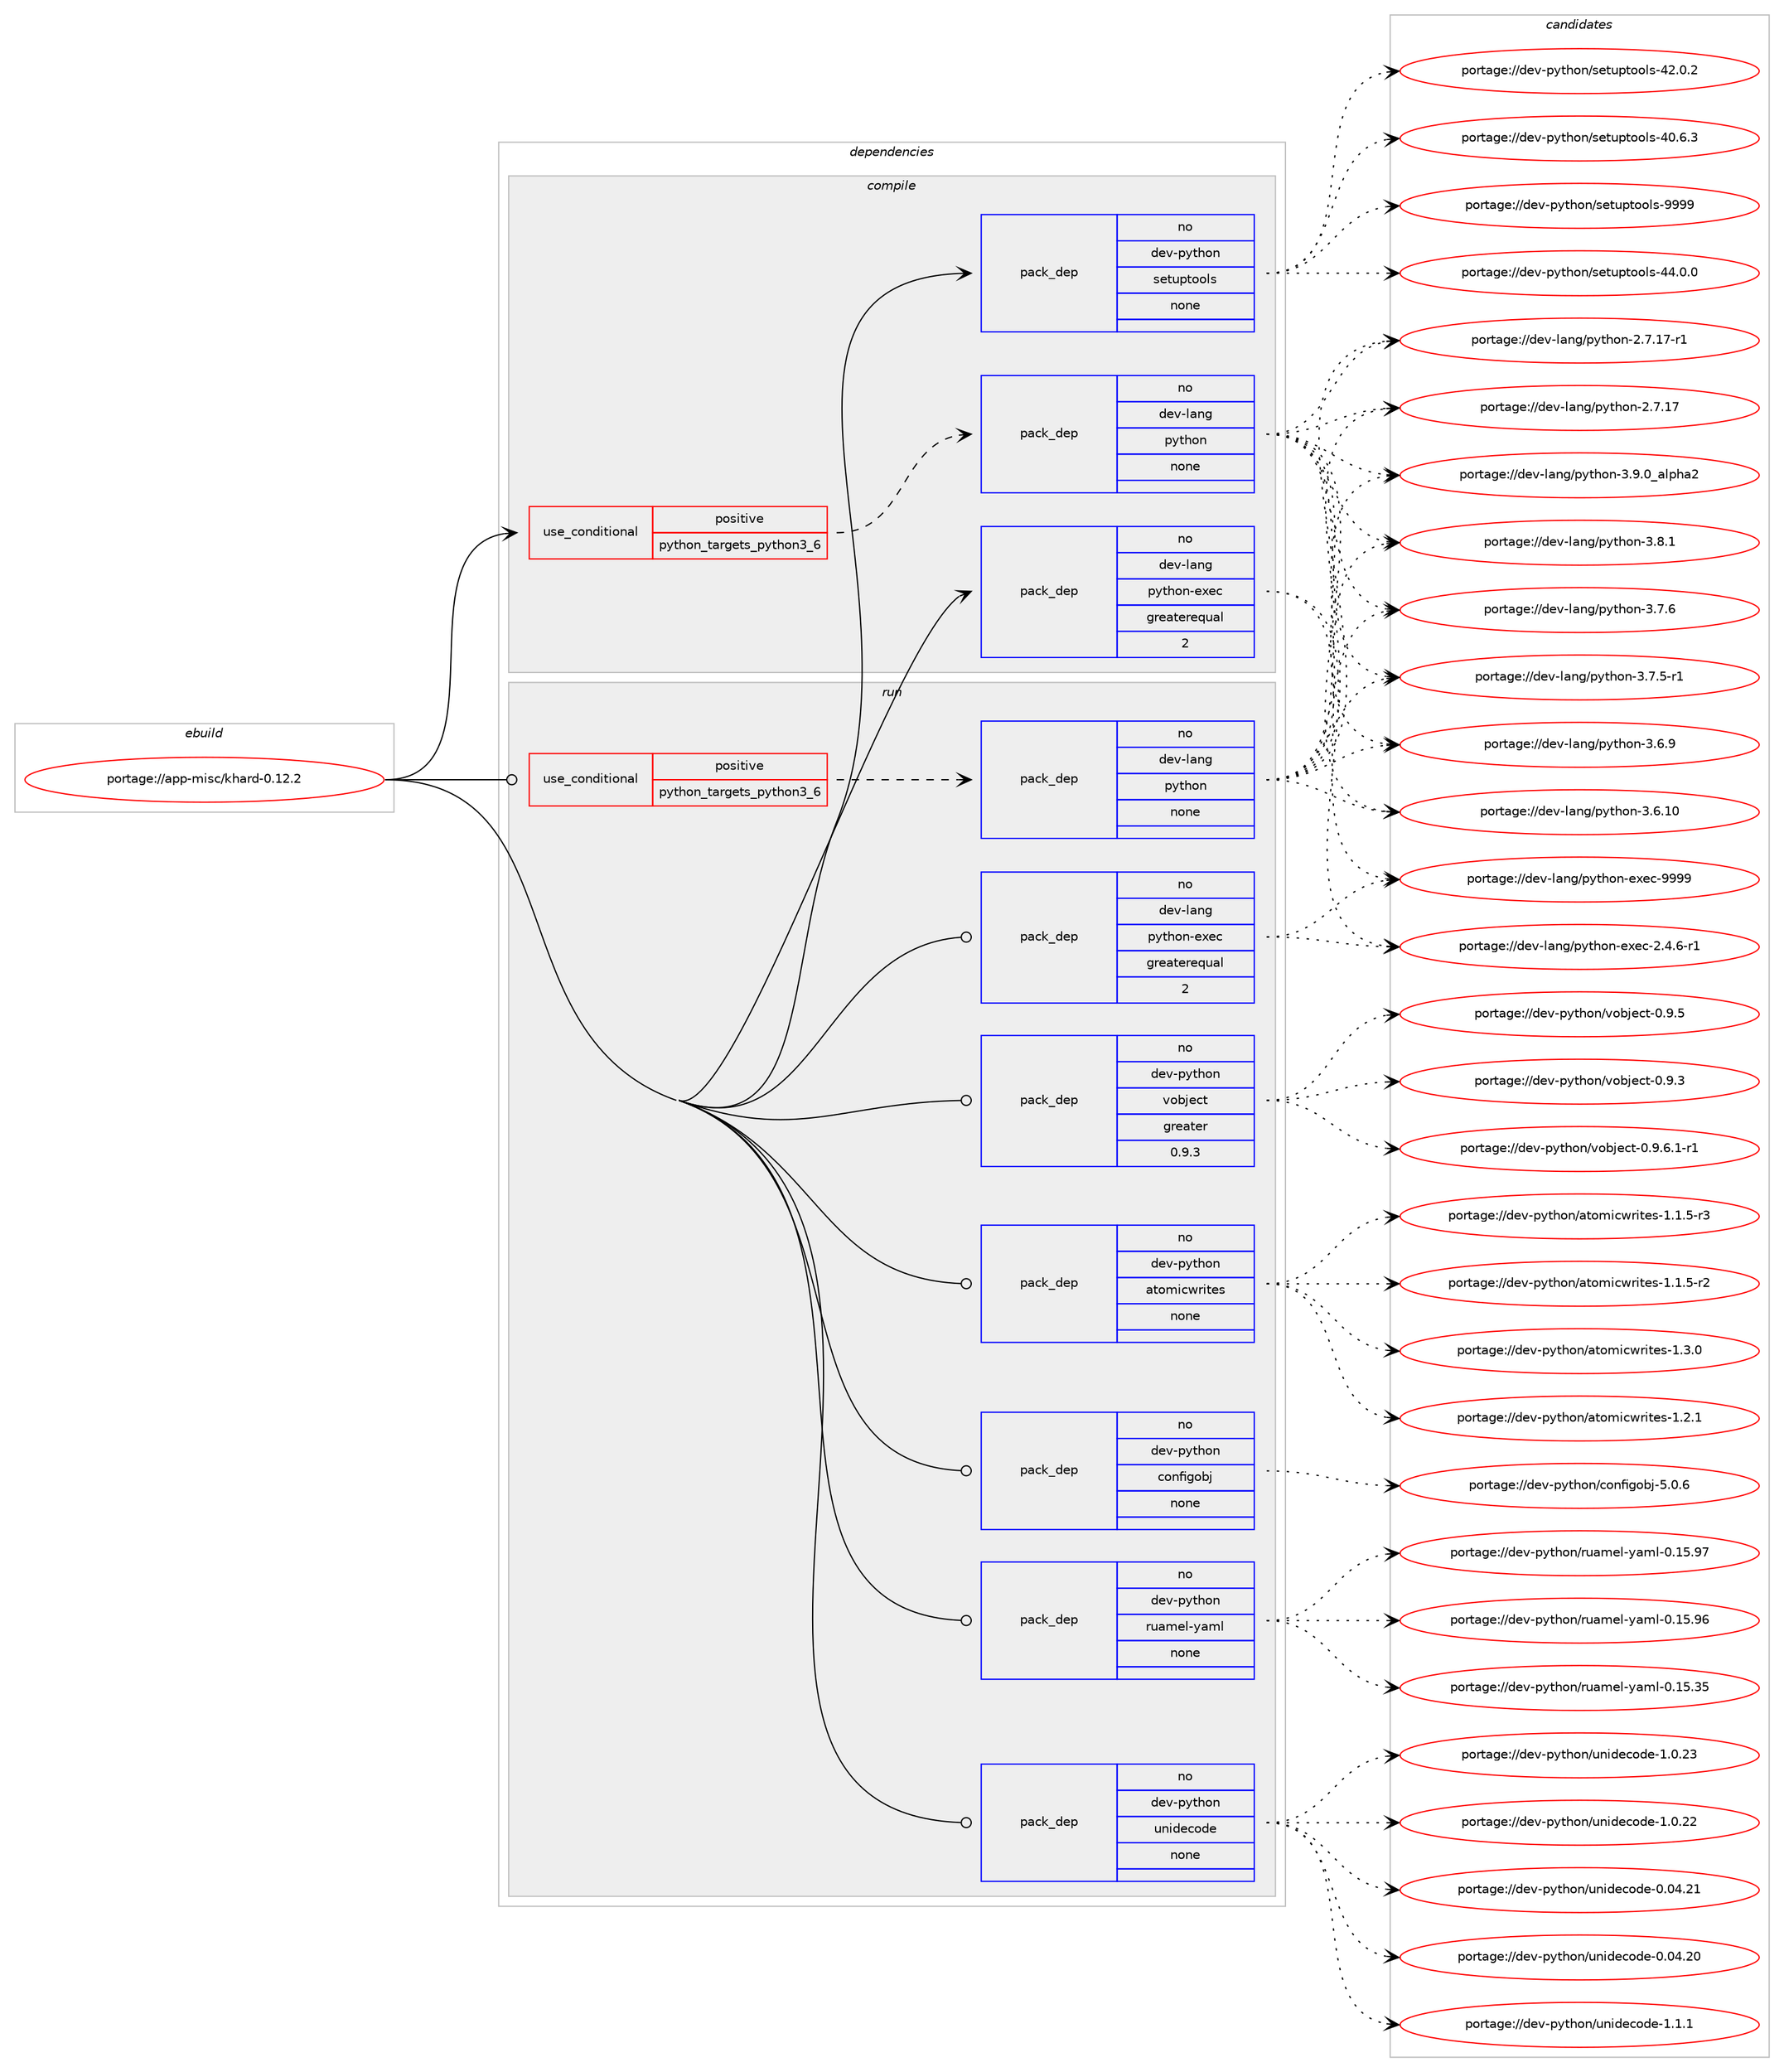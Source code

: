 digraph prolog {

# *************
# Graph options
# *************

newrank=true;
concentrate=true;
compound=true;
graph [rankdir=LR,fontname=Helvetica,fontsize=10,ranksep=1.5];#, ranksep=2.5, nodesep=0.2];
edge  [arrowhead=vee];
node  [fontname=Helvetica,fontsize=10];

# **********
# The ebuild
# **********

subgraph cluster_leftcol {
color=gray;
rank=same;
label=<<i>ebuild</i>>;
id [label="portage://app-misc/khard-0.12.2", color=red, width=4, href="../app-misc/khard-0.12.2.svg"];
}

# ****************
# The dependencies
# ****************

subgraph cluster_midcol {
color=gray;
label=<<i>dependencies</i>>;
subgraph cluster_compile {
fillcolor="#eeeeee";
style=filled;
label=<<i>compile</i>>;
subgraph cond143279 {
dependency611625 [label=<<TABLE BORDER="0" CELLBORDER="1" CELLSPACING="0" CELLPADDING="4"><TR><TD ROWSPAN="3" CELLPADDING="10">use_conditional</TD></TR><TR><TD>positive</TD></TR><TR><TD>python_targets_python3_6</TD></TR></TABLE>>, shape=none, color=red];
subgraph pack460158 {
dependency611626 [label=<<TABLE BORDER="0" CELLBORDER="1" CELLSPACING="0" CELLPADDING="4" WIDTH="220"><TR><TD ROWSPAN="6" CELLPADDING="30">pack_dep</TD></TR><TR><TD WIDTH="110">no</TD></TR><TR><TD>dev-lang</TD></TR><TR><TD>python</TD></TR><TR><TD>none</TD></TR><TR><TD></TD></TR></TABLE>>, shape=none, color=blue];
}
dependency611625:e -> dependency611626:w [weight=20,style="dashed",arrowhead="vee"];
}
id:e -> dependency611625:w [weight=20,style="solid",arrowhead="vee"];
subgraph pack460159 {
dependency611627 [label=<<TABLE BORDER="0" CELLBORDER="1" CELLSPACING="0" CELLPADDING="4" WIDTH="220"><TR><TD ROWSPAN="6" CELLPADDING="30">pack_dep</TD></TR><TR><TD WIDTH="110">no</TD></TR><TR><TD>dev-lang</TD></TR><TR><TD>python-exec</TD></TR><TR><TD>greaterequal</TD></TR><TR><TD>2</TD></TR></TABLE>>, shape=none, color=blue];
}
id:e -> dependency611627:w [weight=20,style="solid",arrowhead="vee"];
subgraph pack460160 {
dependency611628 [label=<<TABLE BORDER="0" CELLBORDER="1" CELLSPACING="0" CELLPADDING="4" WIDTH="220"><TR><TD ROWSPAN="6" CELLPADDING="30">pack_dep</TD></TR><TR><TD WIDTH="110">no</TD></TR><TR><TD>dev-python</TD></TR><TR><TD>setuptools</TD></TR><TR><TD>none</TD></TR><TR><TD></TD></TR></TABLE>>, shape=none, color=blue];
}
id:e -> dependency611628:w [weight=20,style="solid",arrowhead="vee"];
}
subgraph cluster_compileandrun {
fillcolor="#eeeeee";
style=filled;
label=<<i>compile and run</i>>;
}
subgraph cluster_run {
fillcolor="#eeeeee";
style=filled;
label=<<i>run</i>>;
subgraph cond143280 {
dependency611629 [label=<<TABLE BORDER="0" CELLBORDER="1" CELLSPACING="0" CELLPADDING="4"><TR><TD ROWSPAN="3" CELLPADDING="10">use_conditional</TD></TR><TR><TD>positive</TD></TR><TR><TD>python_targets_python3_6</TD></TR></TABLE>>, shape=none, color=red];
subgraph pack460161 {
dependency611630 [label=<<TABLE BORDER="0" CELLBORDER="1" CELLSPACING="0" CELLPADDING="4" WIDTH="220"><TR><TD ROWSPAN="6" CELLPADDING="30">pack_dep</TD></TR><TR><TD WIDTH="110">no</TD></TR><TR><TD>dev-lang</TD></TR><TR><TD>python</TD></TR><TR><TD>none</TD></TR><TR><TD></TD></TR></TABLE>>, shape=none, color=blue];
}
dependency611629:e -> dependency611630:w [weight=20,style="dashed",arrowhead="vee"];
}
id:e -> dependency611629:w [weight=20,style="solid",arrowhead="odot"];
subgraph pack460162 {
dependency611631 [label=<<TABLE BORDER="0" CELLBORDER="1" CELLSPACING="0" CELLPADDING="4" WIDTH="220"><TR><TD ROWSPAN="6" CELLPADDING="30">pack_dep</TD></TR><TR><TD WIDTH="110">no</TD></TR><TR><TD>dev-lang</TD></TR><TR><TD>python-exec</TD></TR><TR><TD>greaterequal</TD></TR><TR><TD>2</TD></TR></TABLE>>, shape=none, color=blue];
}
id:e -> dependency611631:w [weight=20,style="solid",arrowhead="odot"];
subgraph pack460163 {
dependency611632 [label=<<TABLE BORDER="0" CELLBORDER="1" CELLSPACING="0" CELLPADDING="4" WIDTH="220"><TR><TD ROWSPAN="6" CELLPADDING="30">pack_dep</TD></TR><TR><TD WIDTH="110">no</TD></TR><TR><TD>dev-python</TD></TR><TR><TD>atomicwrites</TD></TR><TR><TD>none</TD></TR><TR><TD></TD></TR></TABLE>>, shape=none, color=blue];
}
id:e -> dependency611632:w [weight=20,style="solid",arrowhead="odot"];
subgraph pack460164 {
dependency611633 [label=<<TABLE BORDER="0" CELLBORDER="1" CELLSPACING="0" CELLPADDING="4" WIDTH="220"><TR><TD ROWSPAN="6" CELLPADDING="30">pack_dep</TD></TR><TR><TD WIDTH="110">no</TD></TR><TR><TD>dev-python</TD></TR><TR><TD>configobj</TD></TR><TR><TD>none</TD></TR><TR><TD></TD></TR></TABLE>>, shape=none, color=blue];
}
id:e -> dependency611633:w [weight=20,style="solid",arrowhead="odot"];
subgraph pack460165 {
dependency611634 [label=<<TABLE BORDER="0" CELLBORDER="1" CELLSPACING="0" CELLPADDING="4" WIDTH="220"><TR><TD ROWSPAN="6" CELLPADDING="30">pack_dep</TD></TR><TR><TD WIDTH="110">no</TD></TR><TR><TD>dev-python</TD></TR><TR><TD>ruamel-yaml</TD></TR><TR><TD>none</TD></TR><TR><TD></TD></TR></TABLE>>, shape=none, color=blue];
}
id:e -> dependency611634:w [weight=20,style="solid",arrowhead="odot"];
subgraph pack460166 {
dependency611635 [label=<<TABLE BORDER="0" CELLBORDER="1" CELLSPACING="0" CELLPADDING="4" WIDTH="220"><TR><TD ROWSPAN="6" CELLPADDING="30">pack_dep</TD></TR><TR><TD WIDTH="110">no</TD></TR><TR><TD>dev-python</TD></TR><TR><TD>unidecode</TD></TR><TR><TD>none</TD></TR><TR><TD></TD></TR></TABLE>>, shape=none, color=blue];
}
id:e -> dependency611635:w [weight=20,style="solid",arrowhead="odot"];
subgraph pack460167 {
dependency611636 [label=<<TABLE BORDER="0" CELLBORDER="1" CELLSPACING="0" CELLPADDING="4" WIDTH="220"><TR><TD ROWSPAN="6" CELLPADDING="30">pack_dep</TD></TR><TR><TD WIDTH="110">no</TD></TR><TR><TD>dev-python</TD></TR><TR><TD>vobject</TD></TR><TR><TD>greater</TD></TR><TR><TD>0.9.3</TD></TR></TABLE>>, shape=none, color=blue];
}
id:e -> dependency611636:w [weight=20,style="solid",arrowhead="odot"];
}
}

# **************
# The candidates
# **************

subgraph cluster_choices {
rank=same;
color=gray;
label=<<i>candidates</i>>;

subgraph choice460158 {
color=black;
nodesep=1;
choice10010111845108971101034711212111610411111045514657464895971081121049750 [label="portage://dev-lang/python-3.9.0_alpha2", color=red, width=4,href="../dev-lang/python-3.9.0_alpha2.svg"];
choice100101118451089711010347112121116104111110455146564649 [label="portage://dev-lang/python-3.8.1", color=red, width=4,href="../dev-lang/python-3.8.1.svg"];
choice100101118451089711010347112121116104111110455146554654 [label="portage://dev-lang/python-3.7.6", color=red, width=4,href="../dev-lang/python-3.7.6.svg"];
choice1001011184510897110103471121211161041111104551465546534511449 [label="portage://dev-lang/python-3.7.5-r1", color=red, width=4,href="../dev-lang/python-3.7.5-r1.svg"];
choice100101118451089711010347112121116104111110455146544657 [label="portage://dev-lang/python-3.6.9", color=red, width=4,href="../dev-lang/python-3.6.9.svg"];
choice10010111845108971101034711212111610411111045514654464948 [label="portage://dev-lang/python-3.6.10", color=red, width=4,href="../dev-lang/python-3.6.10.svg"];
choice100101118451089711010347112121116104111110455046554649554511449 [label="portage://dev-lang/python-2.7.17-r1", color=red, width=4,href="../dev-lang/python-2.7.17-r1.svg"];
choice10010111845108971101034711212111610411111045504655464955 [label="portage://dev-lang/python-2.7.17", color=red, width=4,href="../dev-lang/python-2.7.17.svg"];
dependency611626:e -> choice10010111845108971101034711212111610411111045514657464895971081121049750:w [style=dotted,weight="100"];
dependency611626:e -> choice100101118451089711010347112121116104111110455146564649:w [style=dotted,weight="100"];
dependency611626:e -> choice100101118451089711010347112121116104111110455146554654:w [style=dotted,weight="100"];
dependency611626:e -> choice1001011184510897110103471121211161041111104551465546534511449:w [style=dotted,weight="100"];
dependency611626:e -> choice100101118451089711010347112121116104111110455146544657:w [style=dotted,weight="100"];
dependency611626:e -> choice10010111845108971101034711212111610411111045514654464948:w [style=dotted,weight="100"];
dependency611626:e -> choice100101118451089711010347112121116104111110455046554649554511449:w [style=dotted,weight="100"];
dependency611626:e -> choice10010111845108971101034711212111610411111045504655464955:w [style=dotted,weight="100"];
}
subgraph choice460159 {
color=black;
nodesep=1;
choice10010111845108971101034711212111610411111045101120101994557575757 [label="portage://dev-lang/python-exec-9999", color=red, width=4,href="../dev-lang/python-exec-9999.svg"];
choice10010111845108971101034711212111610411111045101120101994550465246544511449 [label="portage://dev-lang/python-exec-2.4.6-r1", color=red, width=4,href="../dev-lang/python-exec-2.4.6-r1.svg"];
dependency611627:e -> choice10010111845108971101034711212111610411111045101120101994557575757:w [style=dotted,weight="100"];
dependency611627:e -> choice10010111845108971101034711212111610411111045101120101994550465246544511449:w [style=dotted,weight="100"];
}
subgraph choice460160 {
color=black;
nodesep=1;
choice10010111845112121116104111110471151011161171121161111111081154557575757 [label="portage://dev-python/setuptools-9999", color=red, width=4,href="../dev-python/setuptools-9999.svg"];
choice100101118451121211161041111104711510111611711211611111110811545525246484648 [label="portage://dev-python/setuptools-44.0.0", color=red, width=4,href="../dev-python/setuptools-44.0.0.svg"];
choice100101118451121211161041111104711510111611711211611111110811545525046484650 [label="portage://dev-python/setuptools-42.0.2", color=red, width=4,href="../dev-python/setuptools-42.0.2.svg"];
choice100101118451121211161041111104711510111611711211611111110811545524846544651 [label="portage://dev-python/setuptools-40.6.3", color=red, width=4,href="../dev-python/setuptools-40.6.3.svg"];
dependency611628:e -> choice10010111845112121116104111110471151011161171121161111111081154557575757:w [style=dotted,weight="100"];
dependency611628:e -> choice100101118451121211161041111104711510111611711211611111110811545525246484648:w [style=dotted,weight="100"];
dependency611628:e -> choice100101118451121211161041111104711510111611711211611111110811545525046484650:w [style=dotted,weight="100"];
dependency611628:e -> choice100101118451121211161041111104711510111611711211611111110811545524846544651:w [style=dotted,weight="100"];
}
subgraph choice460161 {
color=black;
nodesep=1;
choice10010111845108971101034711212111610411111045514657464895971081121049750 [label="portage://dev-lang/python-3.9.0_alpha2", color=red, width=4,href="../dev-lang/python-3.9.0_alpha2.svg"];
choice100101118451089711010347112121116104111110455146564649 [label="portage://dev-lang/python-3.8.1", color=red, width=4,href="../dev-lang/python-3.8.1.svg"];
choice100101118451089711010347112121116104111110455146554654 [label="portage://dev-lang/python-3.7.6", color=red, width=4,href="../dev-lang/python-3.7.6.svg"];
choice1001011184510897110103471121211161041111104551465546534511449 [label="portage://dev-lang/python-3.7.5-r1", color=red, width=4,href="../dev-lang/python-3.7.5-r1.svg"];
choice100101118451089711010347112121116104111110455146544657 [label="portage://dev-lang/python-3.6.9", color=red, width=4,href="../dev-lang/python-3.6.9.svg"];
choice10010111845108971101034711212111610411111045514654464948 [label="portage://dev-lang/python-3.6.10", color=red, width=4,href="../dev-lang/python-3.6.10.svg"];
choice100101118451089711010347112121116104111110455046554649554511449 [label="portage://dev-lang/python-2.7.17-r1", color=red, width=4,href="../dev-lang/python-2.7.17-r1.svg"];
choice10010111845108971101034711212111610411111045504655464955 [label="portage://dev-lang/python-2.7.17", color=red, width=4,href="../dev-lang/python-2.7.17.svg"];
dependency611630:e -> choice10010111845108971101034711212111610411111045514657464895971081121049750:w [style=dotted,weight="100"];
dependency611630:e -> choice100101118451089711010347112121116104111110455146564649:w [style=dotted,weight="100"];
dependency611630:e -> choice100101118451089711010347112121116104111110455146554654:w [style=dotted,weight="100"];
dependency611630:e -> choice1001011184510897110103471121211161041111104551465546534511449:w [style=dotted,weight="100"];
dependency611630:e -> choice100101118451089711010347112121116104111110455146544657:w [style=dotted,weight="100"];
dependency611630:e -> choice10010111845108971101034711212111610411111045514654464948:w [style=dotted,weight="100"];
dependency611630:e -> choice100101118451089711010347112121116104111110455046554649554511449:w [style=dotted,weight="100"];
dependency611630:e -> choice10010111845108971101034711212111610411111045504655464955:w [style=dotted,weight="100"];
}
subgraph choice460162 {
color=black;
nodesep=1;
choice10010111845108971101034711212111610411111045101120101994557575757 [label="portage://dev-lang/python-exec-9999", color=red, width=4,href="../dev-lang/python-exec-9999.svg"];
choice10010111845108971101034711212111610411111045101120101994550465246544511449 [label="portage://dev-lang/python-exec-2.4.6-r1", color=red, width=4,href="../dev-lang/python-exec-2.4.6-r1.svg"];
dependency611631:e -> choice10010111845108971101034711212111610411111045101120101994557575757:w [style=dotted,weight="100"];
dependency611631:e -> choice10010111845108971101034711212111610411111045101120101994550465246544511449:w [style=dotted,weight="100"];
}
subgraph choice460163 {
color=black;
nodesep=1;
choice10010111845112121116104111110479711611110910599119114105116101115454946514648 [label="portage://dev-python/atomicwrites-1.3.0", color=red, width=4,href="../dev-python/atomicwrites-1.3.0.svg"];
choice10010111845112121116104111110479711611110910599119114105116101115454946504649 [label="portage://dev-python/atomicwrites-1.2.1", color=red, width=4,href="../dev-python/atomicwrites-1.2.1.svg"];
choice100101118451121211161041111104797116111109105991191141051161011154549464946534511451 [label="portage://dev-python/atomicwrites-1.1.5-r3", color=red, width=4,href="../dev-python/atomicwrites-1.1.5-r3.svg"];
choice100101118451121211161041111104797116111109105991191141051161011154549464946534511450 [label="portage://dev-python/atomicwrites-1.1.5-r2", color=red, width=4,href="../dev-python/atomicwrites-1.1.5-r2.svg"];
dependency611632:e -> choice10010111845112121116104111110479711611110910599119114105116101115454946514648:w [style=dotted,weight="100"];
dependency611632:e -> choice10010111845112121116104111110479711611110910599119114105116101115454946504649:w [style=dotted,weight="100"];
dependency611632:e -> choice100101118451121211161041111104797116111109105991191141051161011154549464946534511451:w [style=dotted,weight="100"];
dependency611632:e -> choice100101118451121211161041111104797116111109105991191141051161011154549464946534511450:w [style=dotted,weight="100"];
}
subgraph choice460164 {
color=black;
nodesep=1;
choice10010111845112121116104111110479911111010210510311198106455346484654 [label="portage://dev-python/configobj-5.0.6", color=red, width=4,href="../dev-python/configobj-5.0.6.svg"];
dependency611633:e -> choice10010111845112121116104111110479911111010210510311198106455346484654:w [style=dotted,weight="100"];
}
subgraph choice460165 {
color=black;
nodesep=1;
choice10010111845112121116104111110471141179710910110845121971091084548464953465755 [label="portage://dev-python/ruamel-yaml-0.15.97", color=red, width=4,href="../dev-python/ruamel-yaml-0.15.97.svg"];
choice10010111845112121116104111110471141179710910110845121971091084548464953465754 [label="portage://dev-python/ruamel-yaml-0.15.96", color=red, width=4,href="../dev-python/ruamel-yaml-0.15.96.svg"];
choice10010111845112121116104111110471141179710910110845121971091084548464953465153 [label="portage://dev-python/ruamel-yaml-0.15.35", color=red, width=4,href="../dev-python/ruamel-yaml-0.15.35.svg"];
dependency611634:e -> choice10010111845112121116104111110471141179710910110845121971091084548464953465755:w [style=dotted,weight="100"];
dependency611634:e -> choice10010111845112121116104111110471141179710910110845121971091084548464953465754:w [style=dotted,weight="100"];
dependency611634:e -> choice10010111845112121116104111110471141179710910110845121971091084548464953465153:w [style=dotted,weight="100"];
}
subgraph choice460166 {
color=black;
nodesep=1;
choice100101118451121211161041111104711711010510010199111100101454946494649 [label="portage://dev-python/unidecode-1.1.1", color=red, width=4,href="../dev-python/unidecode-1.1.1.svg"];
choice10010111845112121116104111110471171101051001019911110010145494648465051 [label="portage://dev-python/unidecode-1.0.23", color=red, width=4,href="../dev-python/unidecode-1.0.23.svg"];
choice10010111845112121116104111110471171101051001019911110010145494648465050 [label="portage://dev-python/unidecode-1.0.22", color=red, width=4,href="../dev-python/unidecode-1.0.22.svg"];
choice1001011184511212111610411111047117110105100101991111001014548464852465049 [label="portage://dev-python/unidecode-0.04.21", color=red, width=4,href="../dev-python/unidecode-0.04.21.svg"];
choice1001011184511212111610411111047117110105100101991111001014548464852465048 [label="portage://dev-python/unidecode-0.04.20", color=red, width=4,href="../dev-python/unidecode-0.04.20.svg"];
dependency611635:e -> choice100101118451121211161041111104711711010510010199111100101454946494649:w [style=dotted,weight="100"];
dependency611635:e -> choice10010111845112121116104111110471171101051001019911110010145494648465051:w [style=dotted,weight="100"];
dependency611635:e -> choice10010111845112121116104111110471171101051001019911110010145494648465050:w [style=dotted,weight="100"];
dependency611635:e -> choice1001011184511212111610411111047117110105100101991111001014548464852465049:w [style=dotted,weight="100"];
dependency611635:e -> choice1001011184511212111610411111047117110105100101991111001014548464852465048:w [style=dotted,weight="100"];
}
subgraph choice460167 {
color=black;
nodesep=1;
choice1001011184511212111610411111047118111981061019911645484657465446494511449 [label="portage://dev-python/vobject-0.9.6.1-r1", color=red, width=4,href="../dev-python/vobject-0.9.6.1-r1.svg"];
choice10010111845112121116104111110471181119810610199116454846574653 [label="portage://dev-python/vobject-0.9.5", color=red, width=4,href="../dev-python/vobject-0.9.5.svg"];
choice10010111845112121116104111110471181119810610199116454846574651 [label="portage://dev-python/vobject-0.9.3", color=red, width=4,href="../dev-python/vobject-0.9.3.svg"];
dependency611636:e -> choice1001011184511212111610411111047118111981061019911645484657465446494511449:w [style=dotted,weight="100"];
dependency611636:e -> choice10010111845112121116104111110471181119810610199116454846574653:w [style=dotted,weight="100"];
dependency611636:e -> choice10010111845112121116104111110471181119810610199116454846574651:w [style=dotted,weight="100"];
}
}

}
